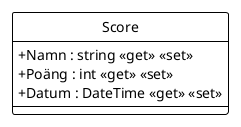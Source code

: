 @startuml
!theme plain
skinparam classAttributeIconSize 0
hide circle
class Score {
    + Namn : string <<get>> <<set>>
    + Poäng : int <<get>> <<set>>
    + Datum : DateTime <<get>> <<set>>
}
@enduml
